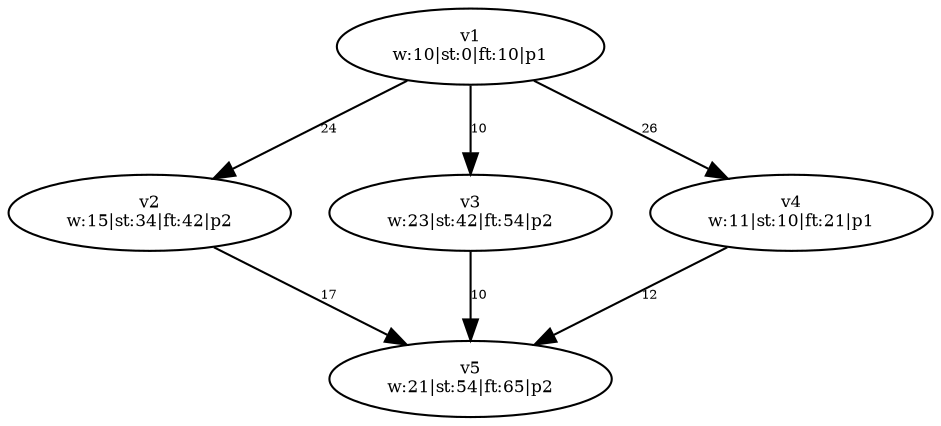 digraph {
	v1 [label="v1
w:10|st:0|ft:10|p1" fontsize=8.0]
	v2 [label="v2
w:15|st:34|ft:42|p2" fontsize=8.0]
	v3 [label="v3
w:23|st:42|ft:54|p2" fontsize=8.0]
	v4 [label="v4
w:11|st:10|ft:21|p1" fontsize=8.0]
	v5 [label="v5
w:21|st:54|ft:65|p2" fontsize=8.0]
	v1 -> v2 [label=24 constraint=true fontsize=6.0]
	v1 -> v3 [label=10 constraint=true fontsize=6.0]
	v1 -> v4 [label=26 constraint=true fontsize=6.0]
	v2 -> v5 [label=17 constraint=true fontsize=6.0]
	v3 -> v5 [label=10 constraint=true fontsize=6.0]
	v4 -> v5 [label=12 constraint=true fontsize=6.0]
}

